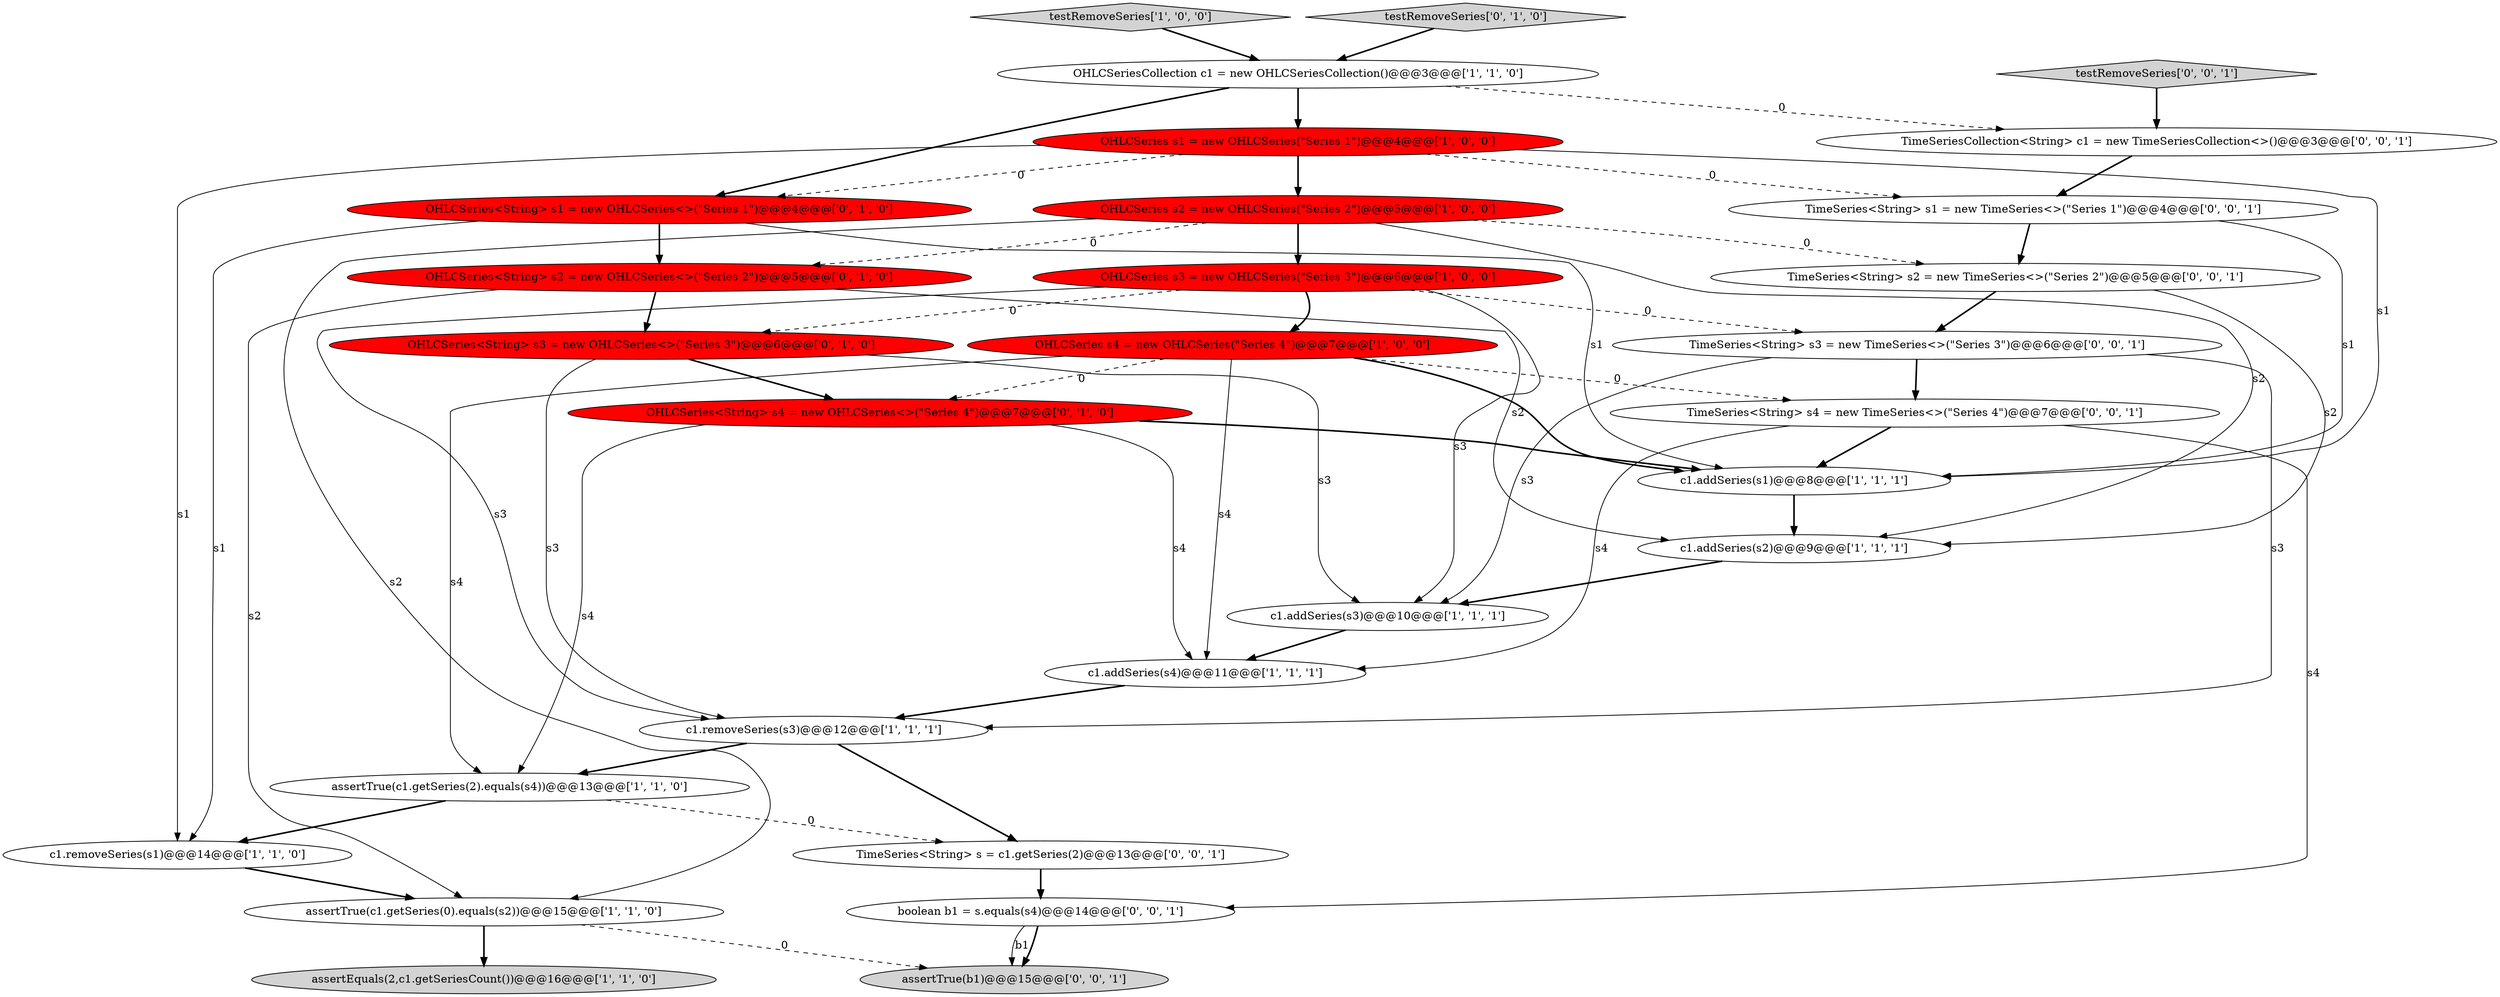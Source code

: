 digraph {
18 [style = filled, label = "OHLCSeries<String> s4 = new OHLCSeries<>(\"Series 4\")@@@7@@@['0', '1', '0']", fillcolor = red, shape = ellipse image = "AAA1AAABBB2BBB"];
7 [style = filled, label = "OHLCSeries s2 = new OHLCSeries(\"Series 2\")@@@5@@@['1', '0', '0']", fillcolor = red, shape = ellipse image = "AAA1AAABBB1BBB"];
0 [style = filled, label = "c1.addSeries(s1)@@@8@@@['1', '1', '1']", fillcolor = white, shape = ellipse image = "AAA0AAABBB1BBB"];
3 [style = filled, label = "testRemoveSeries['1', '0', '0']", fillcolor = lightgray, shape = diamond image = "AAA0AAABBB1BBB"];
22 [style = filled, label = "assertTrue(b1)@@@15@@@['0', '0', '1']", fillcolor = lightgray, shape = ellipse image = "AAA0AAABBB3BBB"];
1 [style = filled, label = "assertEquals(2,c1.getSeriesCount())@@@16@@@['1', '1', '0']", fillcolor = lightgray, shape = ellipse image = "AAA0AAABBB1BBB"];
8 [style = filled, label = "c1.addSeries(s2)@@@9@@@['1', '1', '1']", fillcolor = white, shape = ellipse image = "AAA0AAABBB1BBB"];
12 [style = filled, label = "assertTrue(c1.getSeries(0).equals(s2))@@@15@@@['1', '1', '0']", fillcolor = white, shape = ellipse image = "AAA0AAABBB1BBB"];
15 [style = filled, label = "OHLCSeries<String> s2 = new OHLCSeries<>(\"Series 2\")@@@5@@@['0', '1', '0']", fillcolor = red, shape = ellipse image = "AAA1AAABBB2BBB"];
4 [style = filled, label = "OHLCSeries s4 = new OHLCSeries(\"Series 4\")@@@7@@@['1', '0', '0']", fillcolor = red, shape = ellipse image = "AAA1AAABBB1BBB"];
6 [style = filled, label = "OHLCSeries s3 = new OHLCSeries(\"Series 3\")@@@6@@@['1', '0', '0']", fillcolor = red, shape = ellipse image = "AAA1AAABBB1BBB"];
5 [style = filled, label = "OHLCSeries s1 = new OHLCSeries(\"Series 1\")@@@4@@@['1', '0', '0']", fillcolor = red, shape = ellipse image = "AAA1AAABBB1BBB"];
25 [style = filled, label = "TimeSeries<String> s = c1.getSeries(2)@@@13@@@['0', '0', '1']", fillcolor = white, shape = ellipse image = "AAA0AAABBB3BBB"];
13 [style = filled, label = "OHLCSeriesCollection c1 = new OHLCSeriesCollection()@@@3@@@['1', '1', '0']", fillcolor = white, shape = ellipse image = "AAA0AAABBB1BBB"];
2 [style = filled, label = "c1.removeSeries(s1)@@@14@@@['1', '1', '0']", fillcolor = white, shape = ellipse image = "AAA0AAABBB1BBB"];
20 [style = filled, label = "TimeSeries<String> s4 = new TimeSeries<>(\"Series 4\")@@@7@@@['0', '0', '1']", fillcolor = white, shape = ellipse image = "AAA0AAABBB3BBB"];
21 [style = filled, label = "TimeSeries<String> s1 = new TimeSeries<>(\"Series 1\")@@@4@@@['0', '0', '1']", fillcolor = white, shape = ellipse image = "AAA0AAABBB3BBB"];
23 [style = filled, label = "testRemoveSeries['0', '0', '1']", fillcolor = lightgray, shape = diamond image = "AAA0AAABBB3BBB"];
10 [style = filled, label = "c1.addSeries(s3)@@@10@@@['1', '1', '1']", fillcolor = white, shape = ellipse image = "AAA0AAABBB1BBB"];
9 [style = filled, label = "assertTrue(c1.getSeries(2).equals(s4))@@@13@@@['1', '1', '0']", fillcolor = white, shape = ellipse image = "AAA0AAABBB1BBB"];
27 [style = filled, label = "boolean b1 = s.equals(s4)@@@14@@@['0', '0', '1']", fillcolor = white, shape = ellipse image = "AAA0AAABBB3BBB"];
17 [style = filled, label = "OHLCSeries<String> s3 = new OHLCSeries<>(\"Series 3\")@@@6@@@['0', '1', '0']", fillcolor = red, shape = ellipse image = "AAA1AAABBB2BBB"];
26 [style = filled, label = "TimeSeries<String> s2 = new TimeSeries<>(\"Series 2\")@@@5@@@['0', '0', '1']", fillcolor = white, shape = ellipse image = "AAA0AAABBB3BBB"];
11 [style = filled, label = "c1.addSeries(s4)@@@11@@@['1', '1', '1']", fillcolor = white, shape = ellipse image = "AAA0AAABBB1BBB"];
16 [style = filled, label = "OHLCSeries<String> s1 = new OHLCSeries<>(\"Series 1\")@@@4@@@['0', '1', '0']", fillcolor = red, shape = ellipse image = "AAA1AAABBB2BBB"];
14 [style = filled, label = "c1.removeSeries(s3)@@@12@@@['1', '1', '1']", fillcolor = white, shape = ellipse image = "AAA0AAABBB1BBB"];
24 [style = filled, label = "TimeSeries<String> s3 = new TimeSeries<>(\"Series 3\")@@@6@@@['0', '0', '1']", fillcolor = white, shape = ellipse image = "AAA0AAABBB3BBB"];
28 [style = filled, label = "TimeSeriesCollection<String> c1 = new TimeSeriesCollection<>()@@@3@@@['0', '0', '1']", fillcolor = white, shape = ellipse image = "AAA0AAABBB3BBB"];
19 [style = filled, label = "testRemoveSeries['0', '1', '0']", fillcolor = lightgray, shape = diamond image = "AAA0AAABBB2BBB"];
4->18 [style = dashed, label="0"];
16->15 [style = bold, label=""];
8->10 [style = bold, label=""];
5->0 [style = solid, label="s1"];
14->25 [style = bold, label=""];
21->0 [style = solid, label="s1"];
4->9 [style = solid, label="s4"];
11->14 [style = bold, label=""];
9->2 [style = bold, label=""];
20->0 [style = bold, label=""];
15->8 [style = solid, label="s2"];
24->10 [style = solid, label="s3"];
6->17 [style = dashed, label="0"];
6->14 [style = solid, label="s3"];
15->12 [style = solid, label="s2"];
27->22 [style = solid, label="b1"];
26->24 [style = bold, label=""];
12->1 [style = bold, label=""];
27->22 [style = bold, label=""];
13->16 [style = bold, label=""];
2->12 [style = bold, label=""];
4->0 [style = bold, label=""];
26->8 [style = solid, label="s2"];
24->20 [style = bold, label=""];
23->28 [style = bold, label=""];
6->10 [style = solid, label="s3"];
25->27 [style = bold, label=""];
5->16 [style = dashed, label="0"];
6->4 [style = bold, label=""];
21->26 [style = bold, label=""];
15->17 [style = bold, label=""];
4->11 [style = solid, label="s4"];
28->21 [style = bold, label=""];
13->28 [style = dashed, label="0"];
18->11 [style = solid, label="s4"];
19->13 [style = bold, label=""];
7->8 [style = solid, label="s2"];
7->12 [style = solid, label="s2"];
4->20 [style = dashed, label="0"];
17->10 [style = solid, label="s3"];
6->24 [style = dashed, label="0"];
7->6 [style = bold, label=""];
20->27 [style = solid, label="s4"];
0->8 [style = bold, label=""];
9->25 [style = dashed, label="0"];
16->2 [style = solid, label="s1"];
13->5 [style = bold, label=""];
3->13 [style = bold, label=""];
7->15 [style = dashed, label="0"];
5->21 [style = dashed, label="0"];
5->7 [style = bold, label=""];
12->22 [style = dashed, label="0"];
14->9 [style = bold, label=""];
20->11 [style = solid, label="s4"];
7->26 [style = dashed, label="0"];
16->0 [style = solid, label="s1"];
24->14 [style = solid, label="s3"];
5->2 [style = solid, label="s1"];
17->14 [style = solid, label="s3"];
18->0 [style = bold, label=""];
18->9 [style = solid, label="s4"];
17->18 [style = bold, label=""];
10->11 [style = bold, label=""];
}
